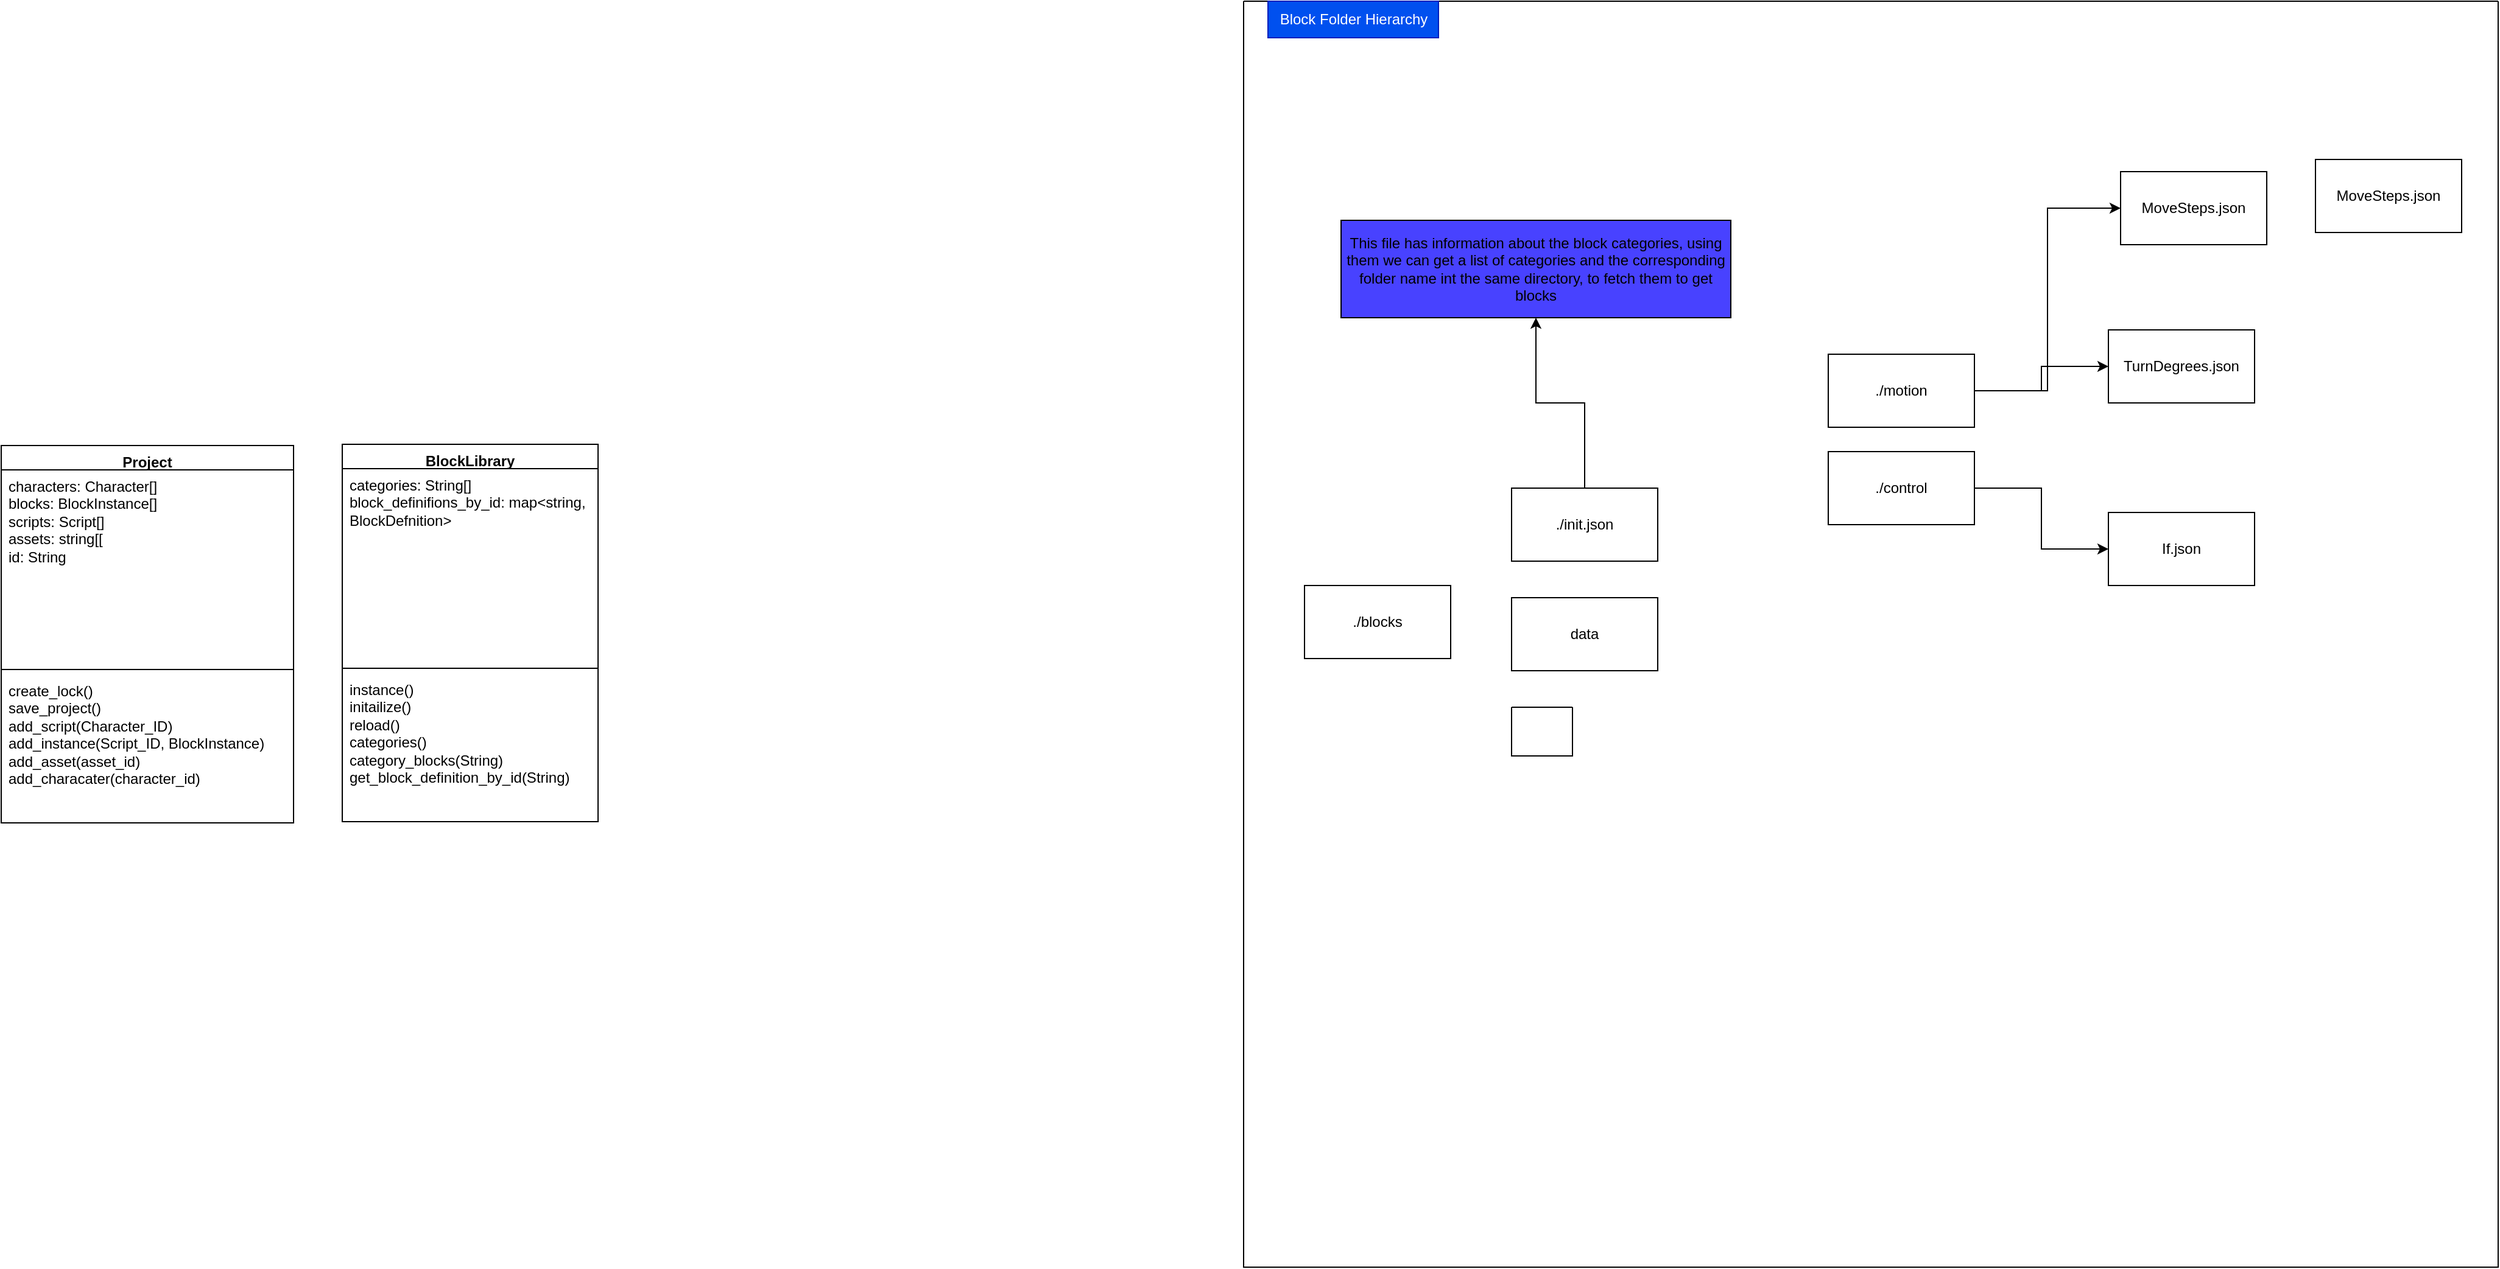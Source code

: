 <mxfile version="26.0.9">
  <diagram name="Page-1" id="j0KiJfuzZCssB-MRM7Cl">
    <mxGraphModel dx="2222" dy="1255" grid="1" gridSize="10" guides="1" tooltips="1" connect="1" arrows="1" fold="1" page="0" pageScale="1" pageWidth="850" pageHeight="1100" math="0" shadow="0">
      <root>
        <mxCell id="0" />
        <mxCell id="1" parent="0" />
        <mxCell id="_hS-4gmbDoJe5aBay4XO-9" value="BlockLibrary&lt;div&gt;&lt;br&gt;&lt;/div&gt;" style="swimlane;fontStyle=1;align=center;verticalAlign=top;childLayout=stackLayout;horizontal=1;startSize=20;horizontalStack=0;resizeParent=1;resizeParentMax=0;resizeLast=0;collapsible=1;marginBottom=0;whiteSpace=wrap;html=1;" parent="1" vertex="1">
          <mxGeometry x="-210" y="4" width="210" height="310" as="geometry" />
        </mxCell>
        <mxCell id="_hS-4gmbDoJe5aBay4XO-10" value="categories: String[]&lt;div&gt;block_definifions_by_id: map&amp;lt;string, BlockDefnition&amp;gt;&lt;/div&gt;" style="text;strokeColor=none;fillColor=none;align=left;verticalAlign=top;spacingLeft=4;spacingRight=4;overflow=hidden;rotatable=0;points=[[0,0.5],[1,0.5]];portConstraint=eastwest;whiteSpace=wrap;html=1;" parent="_hS-4gmbDoJe5aBay4XO-9" vertex="1">
          <mxGeometry y="20" width="210" height="160" as="geometry" />
        </mxCell>
        <mxCell id="_hS-4gmbDoJe5aBay4XO-11" value="" style="line;strokeWidth=1;fillColor=none;align=left;verticalAlign=middle;spacingTop=-1;spacingLeft=3;spacingRight=3;rotatable=0;labelPosition=right;points=[];portConstraint=eastwest;strokeColor=inherit;" parent="_hS-4gmbDoJe5aBay4XO-9" vertex="1">
          <mxGeometry y="180" width="210" height="8" as="geometry" />
        </mxCell>
        <mxCell id="_hS-4gmbDoJe5aBay4XO-12" value="instance()&lt;br&gt;initailize()&lt;div&gt;reload()&lt;br&gt;categories()&lt;/div&gt;&lt;div&gt;category_blocks(String)&lt;/div&gt;&lt;div&gt;get_block_definition_by_id(String)&lt;/div&gt;" style="text;strokeColor=none;fillColor=none;align=left;verticalAlign=top;spacingLeft=4;spacingRight=4;overflow=hidden;rotatable=0;points=[[0,0.5],[1,0.5]];portConstraint=eastwest;whiteSpace=wrap;html=1;" parent="_hS-4gmbDoJe5aBay4XO-9" vertex="1">
          <mxGeometry y="188" width="210" height="122" as="geometry" />
        </mxCell>
        <mxCell id="_hS-4gmbDoJe5aBay4XO-33" value="" style="swimlane;startSize=0;" parent="1" vertex="1">
          <mxGeometry x="530" y="-360" width="1030" height="1040" as="geometry">
            <mxRectangle x="530" y="-340" width="50" height="40" as="alternateBounds" />
          </mxGeometry>
        </mxCell>
        <mxCell id="_hS-4gmbDoJe5aBay4XO-22" value="This file has information about the block categories, using them we can get a list of categories and the corresponding folder name int the same directory, to fetch them to get blocks" style="rounded=0;whiteSpace=wrap;html=1;fillColor=#4842FF;" parent="_hS-4gmbDoJe5aBay4XO-33" vertex="1">
          <mxGeometry x="80" y="180" width="320" height="80" as="geometry" />
        </mxCell>
        <mxCell id="_hS-4gmbDoJe5aBay4XO-21" value="./init.json" style="rounded=0;whiteSpace=wrap;html=1;" parent="_hS-4gmbDoJe5aBay4XO-33" vertex="1">
          <mxGeometry x="220" y="400" width="120" height="60" as="geometry" />
        </mxCell>
        <mxCell id="_hS-4gmbDoJe5aBay4XO-23" style="edgeStyle=orthogonalEdgeStyle;rounded=0;orthogonalLoop=1;jettySize=auto;html=1;entryX=0.5;entryY=1;entryDx=0;entryDy=0;" parent="_hS-4gmbDoJe5aBay4XO-33" source="_hS-4gmbDoJe5aBay4XO-21" target="_hS-4gmbDoJe5aBay4XO-22" edge="1">
          <mxGeometry relative="1" as="geometry" />
        </mxCell>
        <mxCell id="_hS-4gmbDoJe5aBay4XO-24" value="MoveSteps&lt;span style=&quot;color: rgba(0, 0, 0, 0); font-family: monospace; font-size: 0px; text-align: start; text-wrap: nowrap;&quot;&gt;%3CmxGraphModel%3E%3Croot%3E%3CmxCell%20id%3D%220%22%2F%3E%3CmxCell%20id%3D%221%22%20parent%3D%220%22%2F%3E%3CmxCell%20id%3D%222%22%20value%3D%22.%2F%26lt%3Bspan%20style%3D%26quot%3Bcolor%3A%20rgba(0%2C%200%2C%200%2C%200)%3B%20font-family%3A%20monospace%3B%20font-size%3A%200px%3B%20text-align%3A%20start%3B%20text-wrap%3A%20nowrap%3B%26quot%3B%26gt%3B%253CmxGraphModel%253E%253Croot%253E%253CmxCell%2520id%253D%25220%2522%252F%253E%253CmxCell%2520id%253D%25221%2522%2520parent%253D%25220%2522%252F%253E%253CmxCell%2520id%253D%25222%2522%2520value%253D%2522.%252Fblocks%2522%2520style%253D%2522rounded%253D0%253BwhiteSpace%253Dwrap%253Bhtml%253D1%253B%2522%2520vertex%253D%25221%2522%2520parent%253D%25221%2522%253E%253CmxGeometry%2520x%253D%2522640%2522%2520y%253D%2522130%2522%2520width%253D%2522120%2522%2520height%253D%252260%2522%2520as%253D%2522geometry%2522%252F%253E%253C%252FmxCell%253E%253C%252Froot%253E%253C%252FmxGraphModel%253E%26lt%3B%2Fspan%26gt%3Bmotion%22%20style%3D%22rounded%3D0%3BwhiteSpace%3Dwrap%3Bhtml%3D1%3B%22%20vertex%3D%221%22%20parent%3D%221%22%3E%3CmxGeometry%20x%3D%22810%22%20y%3D%22130%22%20width%3D%22120%22%20height%3D%2260%22%20as%3D%22geometry%22%2F%3E%3C%2FmxCell%3E%3C%2Froot%3E%3C%2FmxGraphModel%3E&lt;/span&gt;.json" style="rounded=0;whiteSpace=wrap;html=1;" parent="_hS-4gmbDoJe5aBay4XO-33" vertex="1">
          <mxGeometry x="720" y="140" width="120" height="60" as="geometry" />
        </mxCell>
        <mxCell id="_hS-4gmbDoJe5aBay4XO-19" value="./&lt;span style=&quot;color: rgba(0, 0, 0, 0); font-family: monospace; font-size: 0px; text-align: start; text-wrap: nowrap;&quot;&gt;%3CmxGraphModel%3E%3Croot%3E%3CmxCell%20id%3D%220%22%2F%3E%3CmxCell%20id%3D%221%22%20parent%3D%220%22%2F%3E%3CmxCell%20id%3D%222%22%20value%3D%22.%2Fblocks%22%20style%3D%22rounded%3D0%3BwhiteSpace%3Dwrap%3Bhtml%3D1%3B%22%20vertex%3D%221%22%20parent%3D%221%22%3E%3CmxGeometry%20x%3D%22640%22%20y%3D%22130%22%20width%3D%22120%22%20height%3D%2260%22%20as%3D%22geometry%22%2F%3E%3C%2FmxCell%3E%3C%2Froot%3E%3C%2FmxGraphModel%3E&lt;/span&gt;motion" style="rounded=0;whiteSpace=wrap;html=1;" parent="_hS-4gmbDoJe5aBay4XO-33" vertex="1">
          <mxGeometry x="480" y="290" width="120" height="60" as="geometry" />
        </mxCell>
        <mxCell id="_hS-4gmbDoJe5aBay4XO-25" style="edgeStyle=orthogonalEdgeStyle;rounded=0;orthogonalLoop=1;jettySize=auto;html=1;entryX=0;entryY=0.5;entryDx=0;entryDy=0;" parent="_hS-4gmbDoJe5aBay4XO-33" source="_hS-4gmbDoJe5aBay4XO-19" target="_hS-4gmbDoJe5aBay4XO-24" edge="1">
          <mxGeometry relative="1" as="geometry" />
        </mxCell>
        <mxCell id="_hS-4gmbDoJe5aBay4XO-26" value="TurnDegrees.json" style="rounded=0;whiteSpace=wrap;html=1;" parent="_hS-4gmbDoJe5aBay4XO-33" vertex="1">
          <mxGeometry x="710" y="270" width="120" height="60" as="geometry" />
        </mxCell>
        <mxCell id="_hS-4gmbDoJe5aBay4XO-27" style="edgeStyle=orthogonalEdgeStyle;rounded=0;orthogonalLoop=1;jettySize=auto;html=1;entryX=0;entryY=0.5;entryDx=0;entryDy=0;" parent="_hS-4gmbDoJe5aBay4XO-33" source="_hS-4gmbDoJe5aBay4XO-19" target="_hS-4gmbDoJe5aBay4XO-26" edge="1">
          <mxGeometry relative="1" as="geometry" />
        </mxCell>
        <mxCell id="_hS-4gmbDoJe5aBay4XO-28" value="If.json" style="rounded=0;whiteSpace=wrap;html=1;" parent="_hS-4gmbDoJe5aBay4XO-33" vertex="1">
          <mxGeometry x="710" y="420" width="120" height="60" as="geometry" />
        </mxCell>
        <mxCell id="_hS-4gmbDoJe5aBay4XO-20" value="./control" style="rounded=0;whiteSpace=wrap;html=1;" parent="_hS-4gmbDoJe5aBay4XO-33" vertex="1">
          <mxGeometry x="480" y="370" width="120" height="60" as="geometry" />
        </mxCell>
        <mxCell id="_hS-4gmbDoJe5aBay4XO-30" style="edgeStyle=orthogonalEdgeStyle;rounded=0;orthogonalLoop=1;jettySize=auto;html=1;entryX=0;entryY=0.5;entryDx=0;entryDy=0;" parent="_hS-4gmbDoJe5aBay4XO-33" source="_hS-4gmbDoJe5aBay4XO-20" target="_hS-4gmbDoJe5aBay4XO-28" edge="1">
          <mxGeometry relative="1" as="geometry" />
        </mxCell>
        <mxCell id="_hS-4gmbDoJe5aBay4XO-18" value="./blocks" style="rounded=0;whiteSpace=wrap;html=1;" parent="_hS-4gmbDoJe5aBay4XO-33" vertex="1">
          <mxGeometry x="50" y="480" width="120" height="60" as="geometry" />
        </mxCell>
        <mxCell id="_hS-4gmbDoJe5aBay4XO-32" value="Block Folder Hierarchy" style="text;html=1;align=center;verticalAlign=middle;resizable=0;points=[];autosize=1;strokeColor=#001DBC;fillColor=#0050ef;fontColor=#ffffff;" parent="_hS-4gmbDoJe5aBay4XO-33" vertex="1">
          <mxGeometry x="20" width="140" height="30" as="geometry" />
        </mxCell>
        <mxCell id="_hS-4gmbDoJe5aBay4XO-34" value="MoveSteps&lt;span style=&quot;color: rgba(0, 0, 0, 0); font-family: monospace; font-size: 0px; text-align: start; text-wrap: nowrap;&quot;&gt;%3CmxGraphModel%3E%3Croot%3E%3CmxCell%20id%3D%220%22%2F%3E%3CmxCell%20id%3D%221%22%20parent%3D%220%22%2F%3E%3CmxCell%20id%3D%222%22%20value%3D%22.%2F%26lt%3Bspan%20style%3D%26quot%3Bcolor%3A%20rgba(0%2C%200%2C%200%2C%200)%3B%20font-family%3A%20monospace%3B%20font-size%3A%200px%3B%20text-align%3A%20start%3B%20text-wrap%3A%20nowrap%3B%26quot%3B%26gt%3B%253CmxGraphModel%253E%253Croot%253E%253CmxCell%2520id%253D%25220%2522%252F%253E%253CmxCell%2520id%253D%25221%2522%2520parent%253D%25220%2522%252F%253E%253CmxCell%2520id%253D%25222%2522%2520value%253D%2522.%252Fblocks%2522%2520style%253D%2522rounded%253D0%253BwhiteSpace%253Dwrap%253Bhtml%253D1%253B%2522%2520vertex%253D%25221%2522%2520parent%253D%25221%2522%253E%253CmxGeometry%2520x%253D%2522640%2522%2520y%253D%2522130%2522%2520width%253D%2522120%2522%2520height%253D%252260%2522%2520as%253D%2522geometry%2522%252F%253E%253C%252FmxCell%253E%253C%252Froot%253E%253C%252FmxGraphModel%253E%26lt%3B%2Fspan%26gt%3Bmotion%22%20style%3D%22rounded%3D0%3BwhiteSpace%3Dwrap%3Bhtml%3D1%3B%22%20vertex%3D%221%22%20parent%3D%221%22%3E%3CmxGeometry%20x%3D%22810%22%20y%3D%22130%22%20width%3D%22120%22%20height%3D%2260%22%20as%3D%22geometry%22%2F%3E%3C%2FmxCell%3E%3C%2Froot%3E%3C%2FmxGraphModel%3E&lt;/span&gt;.json" style="rounded=0;whiteSpace=wrap;html=1;" parent="_hS-4gmbDoJe5aBay4XO-33" vertex="1">
          <mxGeometry x="880" y="130" width="120" height="60" as="geometry" />
        </mxCell>
        <mxCell id="yoZ5id3EdHScroARiDFy-1" value="data" style="rounded=0;whiteSpace=wrap;html=1;" parent="_hS-4gmbDoJe5aBay4XO-33" vertex="1">
          <mxGeometry x="220" y="490" width="120" height="60" as="geometry" />
        </mxCell>
        <mxCell id="yoZ5id3EdHScroARiDFy-8" value="" style="swimlane;startSize=0;" parent="_hS-4gmbDoJe5aBay4XO-33" vertex="1" collapsed="1">
          <mxGeometry x="220" y="580" width="50" height="40" as="geometry">
            <mxRectangle x="220" y="580" width="770" height="460" as="alternateBounds" />
          </mxGeometry>
        </mxCell>
        <mxCell id="yoZ5id3EdHScroARiDFy-3" value="MoveSteps&lt;span style=&quot;color: rgba(0, 0, 0, 0); font-family: monospace; font-size: 0px; text-align: start; text-wrap: nowrap;&quot;&gt;%3CmxGraphModel%3E%3Croot%3E%3CmxCell%20id%3D%220%22%2F%3E%3CmxCell%20id%3D%221%22%20parent%3D%220%22%2F%3E%3CmxCell%20id%3D%222%22%20value%3D%22.%2F%26lt%3Bspan%20style%3D%26quot%3Bcolor%3A%20rgba(0%2C%200%2C%200%2C%200)%3B%20font-family%3A%20monospace%3B%20font-size%3A%200px%3B%20text-align%3A%20start%3B%20text-wrap%3A%20nowrap%3B%26quot%3B%26gt%3B%253CmxGraphModel%253E%253Croot%253E%253CmxCell%2520id%253D%25220%2522%252F%253E%253CmxCell%2520id%253D%25221%2522%2520parent%253D%25220%2522%252F%253E%253CmxCell%2520id%253D%25222%2522%2520value%253D%2522.%252Fblocks%2522%2520style%253D%2522rounded%253D0%253BwhiteSpace%253Dwrap%253Bhtml%253D1%253B%2522%2520vertex%253D%25221%2522%2520parent%253D%25221%2522%253E%253CmxGeometry%2520x%253D%2522640%2522%2520y%253D%2522130%2522%2520width%253D%2522120%2522%2520height%253D%252260%2522%2520as%253D%2522geometry%2522%252F%253E%253C%252FmxCell%253E%253C%252Froot%253E%253C%252FmxGraphModel%253E%26lt%3B%2Fspan%26gt%3Bmotion%22%20style%3D%22rounded%3D0%3BwhiteSpace%3Dwrap%3Bhtml%3D1%3B%22%20vertex%3D%221%22%20parent%3D%221%22%3E%3CmxGeometry%20x%3D%22810%22%20y%3D%22130%22%20width%3D%22120%22%20height%3D%2260%22%20as%3D%22geometry%22%2F%3E%3C%2FmxCell%3E%3C%2Froot%3E%3C%2FmxGraphModel%3E&lt;/span&gt;.lua" style="rounded=0;whiteSpace=wrap;html=1;" parent="yoZ5id3EdHScroARiDFy-8" vertex="1">
          <mxGeometry x="480" y="30" width="120" height="60" as="geometry" />
        </mxCell>
        <mxCell id="yoZ5id3EdHScroARiDFy-5" value="TurnDegrees.lua" style="rounded=0;whiteSpace=wrap;html=1;" parent="yoZ5id3EdHScroARiDFy-8" vertex="1">
          <mxGeometry x="480" y="150" width="120" height="60" as="geometry" />
        </mxCell>
        <mxCell id="yoZ5id3EdHScroARiDFy-6" value="If.lua" style="rounded=0;whiteSpace=wrap;html=1;" parent="yoZ5id3EdHScroARiDFy-8" vertex="1">
          <mxGeometry x="480" y="300" width="120" height="60" as="geometry" />
        </mxCell>
        <mxCell id="yoZ5id3EdHScroARiDFy-7" value="./control" style="rounded=0;whiteSpace=wrap;html=1;" parent="yoZ5id3EdHScroARiDFy-8" vertex="1">
          <mxGeometry x="250" y="250" width="120" height="60" as="geometry" />
        </mxCell>
        <mxCell id="yoZ5id3EdHScroARiDFy-4" value="./&lt;span style=&quot;color: rgba(0, 0, 0, 0); font-family: monospace; font-size: 0px; text-align: start; text-wrap: nowrap;&quot;&gt;%3CmxGraphModel%3E%3Croot%3E%3CmxCell%20id%3D%220%22%2F%3E%3CmxCell%20id%3D%221%22%20parent%3D%220%22%2F%3E%3CmxCell%20id%3D%222%22%20value%3D%22.%2Fblocks%22%20style%3D%22rounded%3D0%3BwhiteSpace%3Dwrap%3Bhtml%3D1%3B%22%20vertex%3D%221%22%20parent%3D%221%22%3E%3CmxGeometry%20x%3D%22640%22%20y%3D%22130%22%20width%3D%22120%22%20height%3D%2260%22%20as%3D%22geometry%22%2F%3E%3C%2FmxCell%3E%3C%2Froot%3E%3C%2FmxGraphModel%3E&lt;/span&gt;motion" style="rounded=0;whiteSpace=wrap;html=1;" parent="yoZ5id3EdHScroARiDFy-8" vertex="1">
          <mxGeometry x="250" y="170" width="120" height="60" as="geometry" />
        </mxCell>
        <mxCell id="yoZ5id3EdHScroARiDFy-2" value="lua_code" style="rounded=0;whiteSpace=wrap;html=1;" parent="yoZ5id3EdHScroARiDFy-8" vertex="1">
          <mxGeometry y="30" width="120" height="60" as="geometry" />
        </mxCell>
        <mxCell id="xCO2DiY6SyWW8Tg87C9w-1" value="&lt;div&gt;Project&lt;/div&gt;" style="swimlane;fontStyle=1;align=center;verticalAlign=top;childLayout=stackLayout;horizontal=1;startSize=20;horizontalStack=0;resizeParent=1;resizeParentMax=0;resizeLast=0;collapsible=1;marginBottom=0;whiteSpace=wrap;html=1;" parent="1" vertex="1">
          <mxGeometry x="-490" y="5" width="240" height="310" as="geometry" />
        </mxCell>
        <mxCell id="xCO2DiY6SyWW8Tg87C9w-2" value="characters: Character[]&lt;div&gt;blocks: BlockInstance[]&lt;/div&gt;&lt;div&gt;scripts: Script[]&lt;/div&gt;&lt;div&gt;assets: string[[&lt;br&gt;id: String&lt;/div&gt;&lt;div&gt;&lt;br&gt;&lt;/div&gt;" style="text;strokeColor=none;fillColor=none;align=left;verticalAlign=top;spacingLeft=4;spacingRight=4;overflow=hidden;rotatable=0;points=[[0,0.5],[1,0.5]];portConstraint=eastwest;whiteSpace=wrap;html=1;" parent="xCO2DiY6SyWW8Tg87C9w-1" vertex="1">
          <mxGeometry y="20" width="240" height="160" as="geometry" />
        </mxCell>
        <mxCell id="xCO2DiY6SyWW8Tg87C9w-3" value="" style="line;strokeWidth=1;fillColor=none;align=left;verticalAlign=middle;spacingTop=-1;spacingLeft=3;spacingRight=3;rotatable=0;labelPosition=right;points=[];portConstraint=eastwest;strokeColor=inherit;" parent="xCO2DiY6SyWW8Tg87C9w-1" vertex="1">
          <mxGeometry y="180" width="240" height="8" as="geometry" />
        </mxCell>
        <mxCell id="xCO2DiY6SyWW8Tg87C9w-4" value="create_lock()&lt;div&gt;save_project()&lt;/div&gt;&lt;div&gt;add_script(Character_ID)&lt;/div&gt;&lt;div&gt;add_instance(Script_ID, BlockInstance)&lt;/div&gt;&lt;div&gt;add_asset(asset_id)&lt;/div&gt;&lt;div&gt;add_characater(character_id)&lt;/div&gt;" style="text;strokeColor=none;fillColor=none;align=left;verticalAlign=top;spacingLeft=4;spacingRight=4;overflow=hidden;rotatable=0;points=[[0,0.5],[1,0.5]];portConstraint=eastwest;whiteSpace=wrap;html=1;" parent="xCO2DiY6SyWW8Tg87C9w-1" vertex="1">
          <mxGeometry y="188" width="240" height="122" as="geometry" />
        </mxCell>
      </root>
    </mxGraphModel>
  </diagram>
</mxfile>
